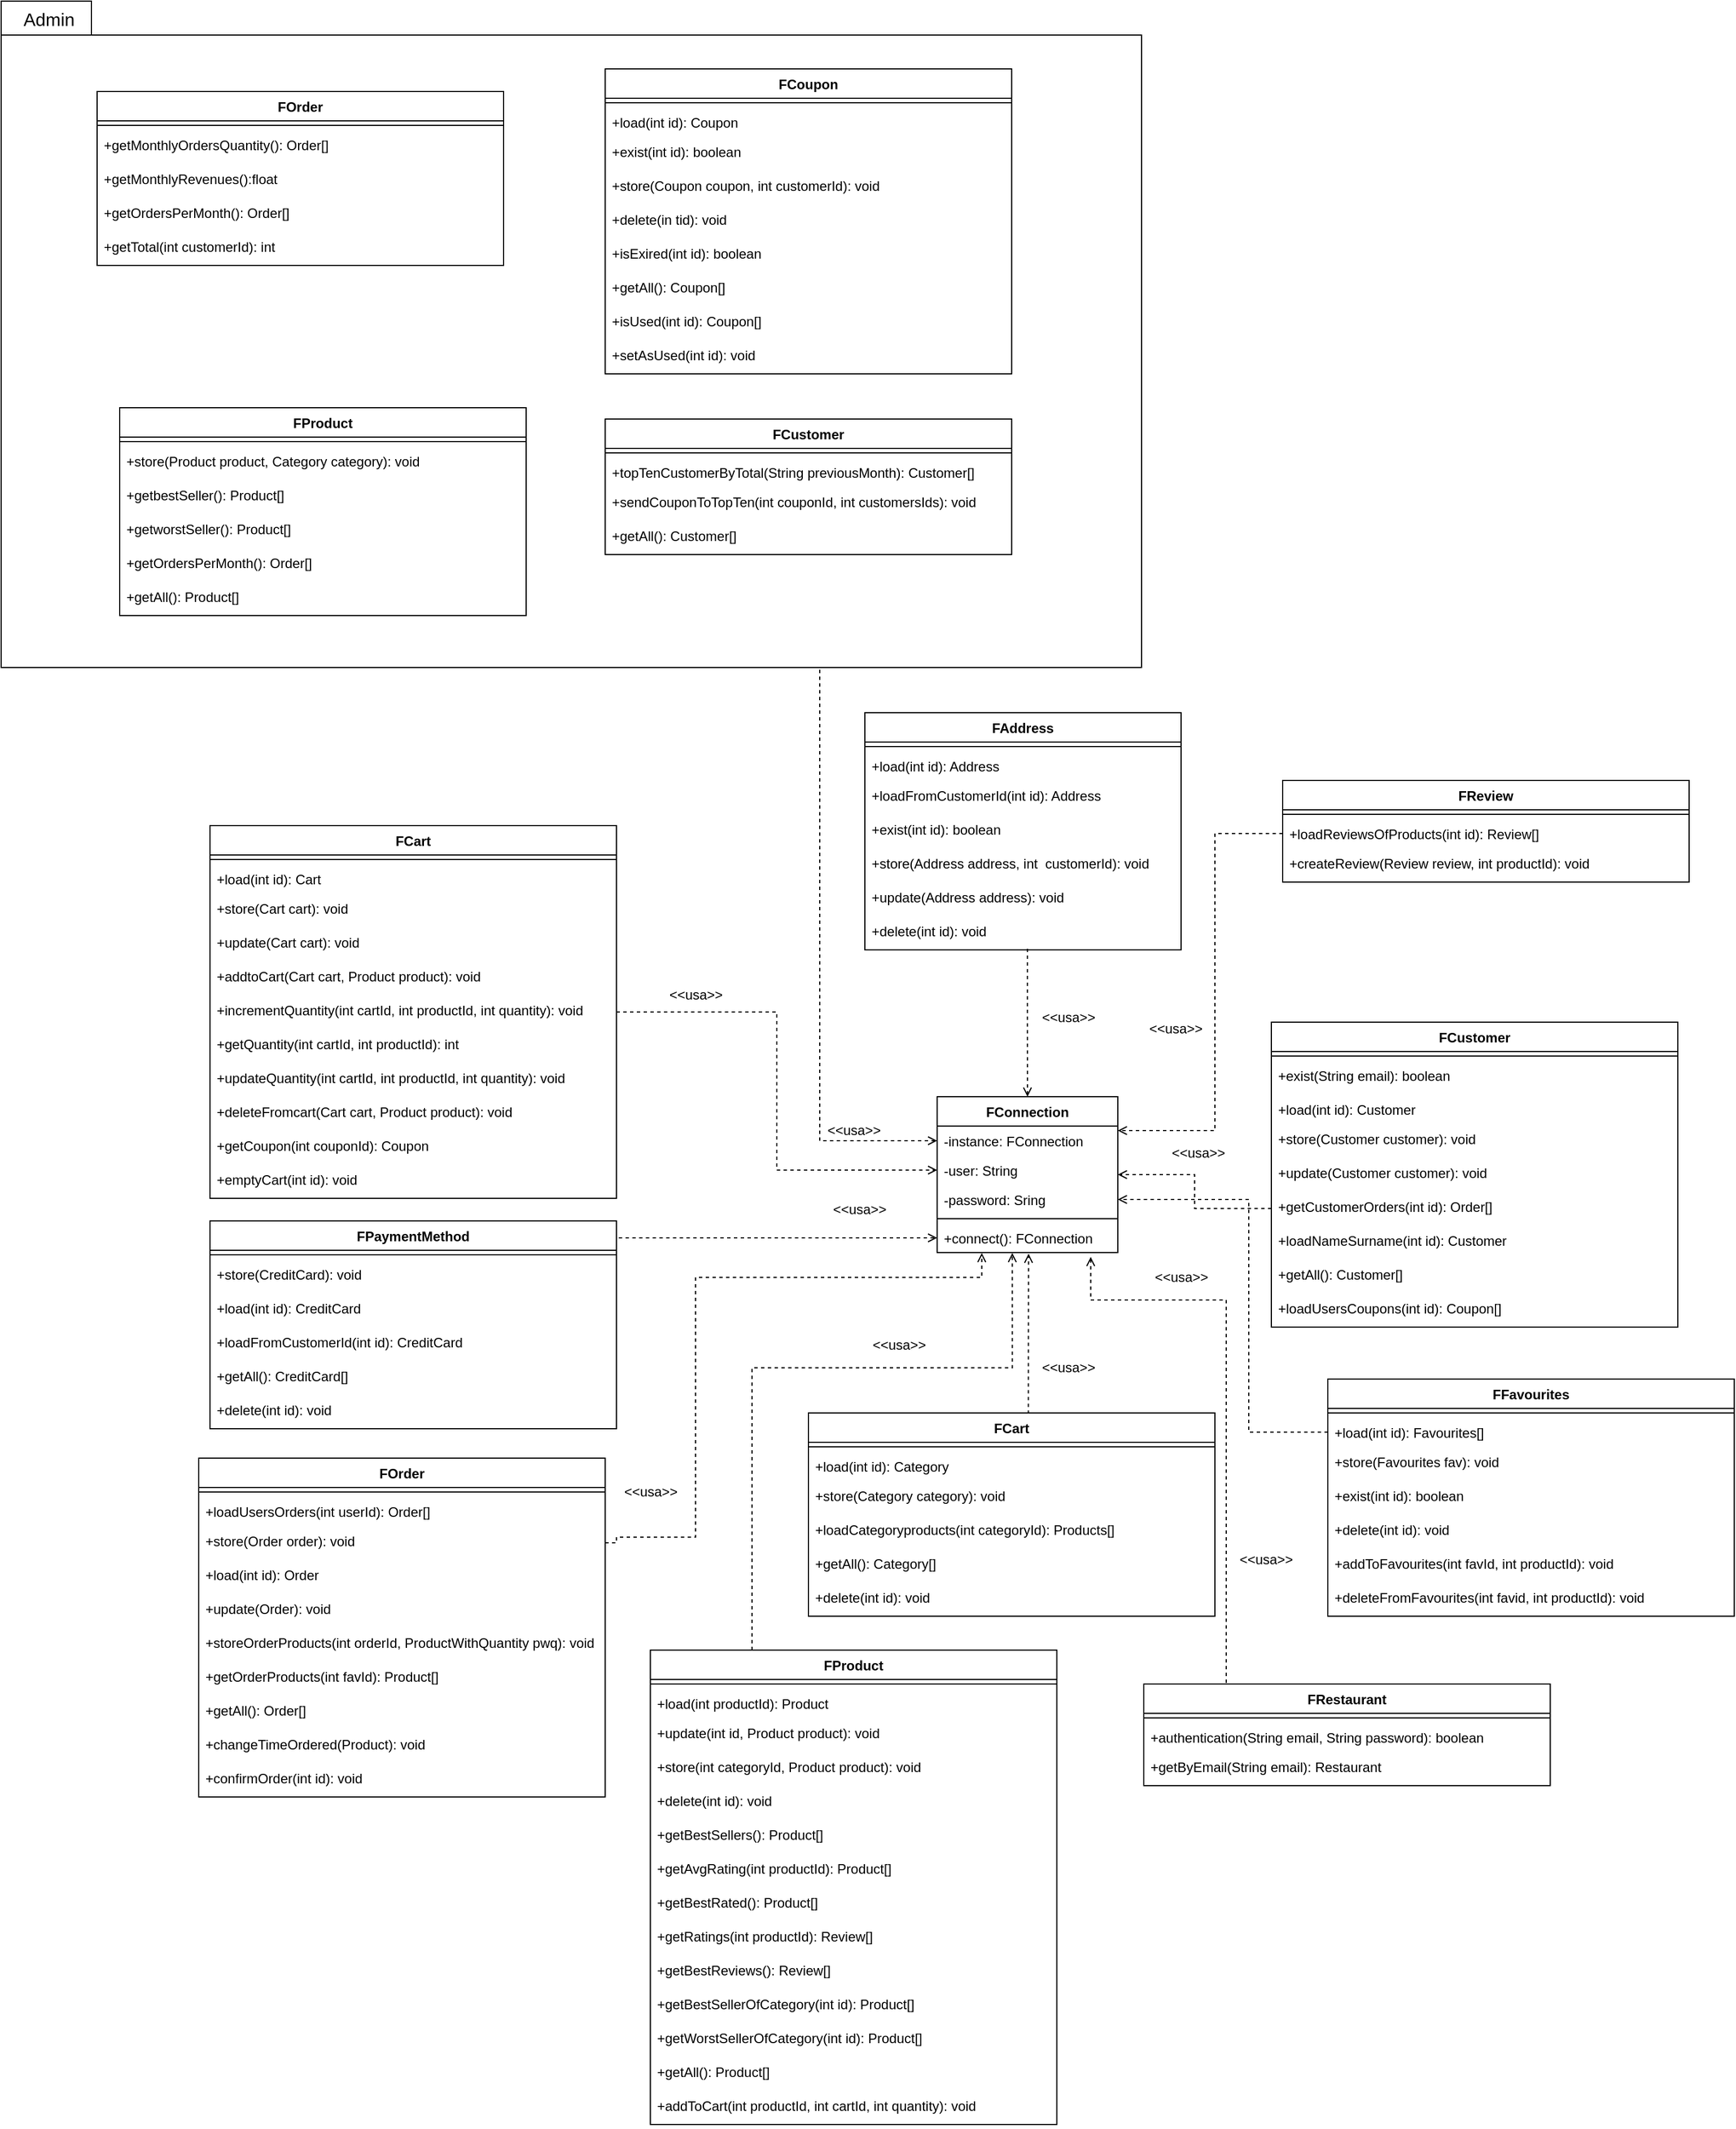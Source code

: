 <mxfile version="15.7.0" type="device"><diagram id="C5RBs43oDa-KdzZeNtuy" name="Page-1"><mxGraphModel dx="2610" dy="2062" grid="1" gridSize="10" guides="1" tooltips="1" connect="1" arrows="1" fold="1" page="1" pageScale="1" pageWidth="827" pageHeight="1169" math="0" shadow="0"><root><mxCell id="WIyWlLk6GJQsqaUBKTNV-0"/><mxCell id="WIyWlLk6GJQsqaUBKTNV-1" parent="WIyWlLk6GJQsqaUBKTNV-0"/><mxCell id="PyHxuWrx-65LWv0BP8cm-173" style="edgeStyle=orthogonalEdgeStyle;rounded=0;orthogonalLoop=1;jettySize=auto;html=1;exitX=0.5;exitY=1;exitDx=0;exitDy=0;exitPerimeter=0;entryX=0;entryY=0.5;entryDx=0;entryDy=0;dashed=1;fontSize=16;endArrow=open;endFill=0;" parent="WIyWlLk6GJQsqaUBKTNV-1" source="PyHxuWrx-65LWv0BP8cm-171" target="PyHxuWrx-65LWv0BP8cm-5" edge="1"><mxGeometry relative="1" as="geometry"><Array as="points"><mxPoint x="180" y="-50"/><mxPoint x="180" y="369"/></Array></mxGeometry></mxCell><mxCell id="PyHxuWrx-65LWv0BP8cm-171" value="" style="shape=folder;fontStyle=1;tabWidth=80;tabHeight=30;tabPosition=left;html=1;boundedLbl=1;" parent="WIyWlLk6GJQsqaUBKTNV-1" vertex="1"><mxGeometry x="-545" y="-640" width="1010" height="590" as="geometry"/></mxCell><mxCell id="PyHxuWrx-65LWv0BP8cm-4" value="FConnection" style="swimlane;fontStyle=1;align=center;verticalAlign=top;childLayout=stackLayout;horizontal=1;startSize=26;horizontalStack=0;resizeParent=1;resizeParentMax=0;resizeLast=0;collapsible=1;marginBottom=0;" parent="WIyWlLk6GJQsqaUBKTNV-1" vertex="1"><mxGeometry x="284" y="330" width="160" height="138" as="geometry"><mxRectangle x="334" y="300" width="100" height="26" as="alternateBounds"/></mxGeometry></mxCell><mxCell id="PyHxuWrx-65LWv0BP8cm-5" value="-instance: FConnection" style="text;strokeColor=none;fillColor=none;align=left;verticalAlign=top;spacingLeft=4;spacingRight=4;overflow=hidden;rotatable=0;points=[[0,0.5],[1,0.5]];portConstraint=eastwest;" parent="PyHxuWrx-65LWv0BP8cm-4" vertex="1"><mxGeometry y="26" width="160" height="26" as="geometry"/></mxCell><mxCell id="PyHxuWrx-65LWv0BP8cm-8" value="-user: String" style="text;strokeColor=none;fillColor=none;align=left;verticalAlign=top;spacingLeft=4;spacingRight=4;overflow=hidden;rotatable=0;points=[[0,0.5],[1,0.5]];portConstraint=eastwest;" parent="PyHxuWrx-65LWv0BP8cm-4" vertex="1"><mxGeometry y="52" width="160" height="26" as="geometry"/></mxCell><mxCell id="PyHxuWrx-65LWv0BP8cm-9" value="-password: Sring" style="text;strokeColor=none;fillColor=none;align=left;verticalAlign=top;spacingLeft=4;spacingRight=4;overflow=hidden;rotatable=0;points=[[0,0.5],[1,0.5]];portConstraint=eastwest;" parent="PyHxuWrx-65LWv0BP8cm-4" vertex="1"><mxGeometry y="78" width="160" height="26" as="geometry"/></mxCell><mxCell id="PyHxuWrx-65LWv0BP8cm-6" value="" style="line;strokeWidth=1;fillColor=none;align=left;verticalAlign=middle;spacingTop=-1;spacingLeft=3;spacingRight=3;rotatable=0;labelPosition=right;points=[];portConstraint=eastwest;" parent="PyHxuWrx-65LWv0BP8cm-4" vertex="1"><mxGeometry y="104" width="160" height="8" as="geometry"/></mxCell><mxCell id="PyHxuWrx-65LWv0BP8cm-7" value="+connect(): FConnection" style="text;strokeColor=none;fillColor=none;align=left;verticalAlign=top;spacingLeft=4;spacingRight=4;overflow=hidden;rotatable=0;points=[[0,0.5],[1,0.5]];portConstraint=eastwest;" parent="PyHxuWrx-65LWv0BP8cm-4" vertex="1"><mxGeometry y="112" width="160" height="26" as="geometry"/></mxCell><mxCell id="PyHxuWrx-65LWv0BP8cm-10" value="FAddress" style="swimlane;fontStyle=1;align=center;verticalAlign=top;childLayout=stackLayout;horizontal=1;startSize=26;horizontalStack=0;resizeParent=1;resizeParentMax=0;resizeLast=0;collapsible=1;marginBottom=0;" parent="WIyWlLk6GJQsqaUBKTNV-1" vertex="1"><mxGeometry x="220" y="-10" width="280" height="210" as="geometry"><mxRectangle x="334" y="300" width="100" height="26" as="alternateBounds"/></mxGeometry></mxCell><mxCell id="PyHxuWrx-65LWv0BP8cm-14" value="" style="line;strokeWidth=1;fillColor=none;align=left;verticalAlign=middle;spacingTop=-1;spacingLeft=3;spacingRight=3;rotatable=0;labelPosition=right;points=[];portConstraint=eastwest;" parent="PyHxuWrx-65LWv0BP8cm-10" vertex="1"><mxGeometry y="26" width="280" height="8" as="geometry"/></mxCell><mxCell id="PyHxuWrx-65LWv0BP8cm-15" value="+load(int id): Address " style="text;strokeColor=none;fillColor=none;align=left;verticalAlign=top;spacingLeft=4;spacingRight=4;overflow=hidden;rotatable=0;points=[[0,0.5],[1,0.5]];portConstraint=eastwest;" parent="PyHxuWrx-65LWv0BP8cm-10" vertex="1"><mxGeometry y="34" width="280" height="26" as="geometry"/></mxCell><mxCell id="PyHxuWrx-65LWv0BP8cm-16" value="+loadFromCustomerId(int id): Address" style="text;strokeColor=none;fillColor=none;align=left;verticalAlign=top;spacingLeft=4;spacingRight=4;overflow=hidden;rotatable=0;points=[[0,0.5],[1,0.5]];portConstraint=eastwest;" parent="PyHxuWrx-65LWv0BP8cm-10" vertex="1"><mxGeometry y="60" width="280" height="30" as="geometry"/></mxCell><mxCell id="PyHxuWrx-65LWv0BP8cm-17" value="+exist(int id): boolean" style="text;strokeColor=none;fillColor=none;align=left;verticalAlign=top;spacingLeft=4;spacingRight=4;overflow=hidden;rotatable=0;points=[[0,0.5],[1,0.5]];portConstraint=eastwest;" parent="PyHxuWrx-65LWv0BP8cm-10" vertex="1"><mxGeometry y="90" width="280" height="30" as="geometry"/></mxCell><mxCell id="PyHxuWrx-65LWv0BP8cm-18" value="+store(Address address, int  customerId): void" style="text;strokeColor=none;fillColor=none;align=left;verticalAlign=top;spacingLeft=4;spacingRight=4;overflow=hidden;rotatable=0;points=[[0,0.5],[1,0.5]];portConstraint=eastwest;" parent="PyHxuWrx-65LWv0BP8cm-10" vertex="1"><mxGeometry y="120" width="280" height="30" as="geometry"/></mxCell><mxCell id="PyHxuWrx-65LWv0BP8cm-19" value="+update(Address address): void" style="text;strokeColor=none;fillColor=none;align=left;verticalAlign=top;spacingLeft=4;spacingRight=4;overflow=hidden;rotatable=0;points=[[0,0.5],[1,0.5]];portConstraint=eastwest;" parent="PyHxuWrx-65LWv0BP8cm-10" vertex="1"><mxGeometry y="150" width="280" height="30" as="geometry"/></mxCell><mxCell id="PyHxuWrx-65LWv0BP8cm-20" value="+delete(int id): void" style="text;strokeColor=none;fillColor=none;align=left;verticalAlign=top;spacingLeft=4;spacingRight=4;overflow=hidden;rotatable=0;points=[[0,0.5],[1,0.5]];portConstraint=eastwest;" parent="PyHxuWrx-65LWv0BP8cm-10" vertex="1"><mxGeometry y="180" width="280" height="30" as="geometry"/></mxCell><mxCell id="PyHxuWrx-65LWv0BP8cm-21" style="edgeStyle=orthogonalEdgeStyle;rounded=0;orthogonalLoop=1;jettySize=auto;html=1;exitX=0.514;exitY=0.967;exitDx=0;exitDy=0;entryX=0.5;entryY=0;entryDx=0;entryDy=0;exitPerimeter=0;dashed=1;endArrow=open;endFill=0;" parent="WIyWlLk6GJQsqaUBKTNV-1" source="PyHxuWrx-65LWv0BP8cm-20" target="PyHxuWrx-65LWv0BP8cm-4" edge="1"><mxGeometry relative="1" as="geometry"/></mxCell><mxCell id="PyHxuWrx-65LWv0BP8cm-22" value="&amp;lt;&amp;lt;usa&amp;gt;&amp;gt;" style="text;html=1;align=center;verticalAlign=middle;resizable=0;points=[];autosize=1;strokeColor=none;fillColor=none;" parent="WIyWlLk6GJQsqaUBKTNV-1" vertex="1"><mxGeometry x="370" y="250" width="60" height="20" as="geometry"/></mxCell><mxCell id="PyHxuWrx-65LWv0BP8cm-37" style="edgeStyle=orthogonalEdgeStyle;rounded=0;orthogonalLoop=1;jettySize=auto;html=1;exitX=1;exitY=0.5;exitDx=0;exitDy=0;entryX=0;entryY=0.5;entryDx=0;entryDy=0;dashed=1;endArrow=open;endFill=0;" parent="WIyWlLk6GJQsqaUBKTNV-1" source="PyHxuWrx-65LWv0BP8cm-23" target="PyHxuWrx-65LWv0BP8cm-8" edge="1"><mxGeometry relative="1" as="geometry"/></mxCell><mxCell id="PyHxuWrx-65LWv0BP8cm-23" value="FCart" style="swimlane;fontStyle=1;align=center;verticalAlign=top;childLayout=stackLayout;horizontal=1;startSize=26;horizontalStack=0;resizeParent=1;resizeParentMax=0;resizeLast=0;collapsible=1;marginBottom=0;" parent="WIyWlLk6GJQsqaUBKTNV-1" vertex="1"><mxGeometry x="-360" y="90" width="360" height="330" as="geometry"><mxRectangle x="334" y="300" width="100" height="26" as="alternateBounds"/></mxGeometry></mxCell><mxCell id="PyHxuWrx-65LWv0BP8cm-24" value="" style="line;strokeWidth=1;fillColor=none;align=left;verticalAlign=middle;spacingTop=-1;spacingLeft=3;spacingRight=3;rotatable=0;labelPosition=right;points=[];portConstraint=eastwest;" parent="PyHxuWrx-65LWv0BP8cm-23" vertex="1"><mxGeometry y="26" width="360" height="8" as="geometry"/></mxCell><mxCell id="PyHxuWrx-65LWv0BP8cm-25" value="+load(int id): Cart " style="text;strokeColor=none;fillColor=none;align=left;verticalAlign=top;spacingLeft=4;spacingRight=4;overflow=hidden;rotatable=0;points=[[0,0.5],[1,0.5]];portConstraint=eastwest;" parent="PyHxuWrx-65LWv0BP8cm-23" vertex="1"><mxGeometry y="34" width="360" height="26" as="geometry"/></mxCell><mxCell id="PyHxuWrx-65LWv0BP8cm-28" value="+store(Cart cart): void" style="text;strokeColor=none;fillColor=none;align=left;verticalAlign=top;spacingLeft=4;spacingRight=4;overflow=hidden;rotatable=0;points=[[0,0.5],[1,0.5]];portConstraint=eastwest;" parent="PyHxuWrx-65LWv0BP8cm-23" vertex="1"><mxGeometry y="60" width="360" height="30" as="geometry"/></mxCell><mxCell id="PyHxuWrx-65LWv0BP8cm-29" value="+update(Cart cart): void" style="text;strokeColor=none;fillColor=none;align=left;verticalAlign=top;spacingLeft=4;spacingRight=4;overflow=hidden;rotatable=0;points=[[0,0.5],[1,0.5]];portConstraint=eastwest;" parent="PyHxuWrx-65LWv0BP8cm-23" vertex="1"><mxGeometry y="90" width="360" height="30" as="geometry"/></mxCell><mxCell id="PyHxuWrx-65LWv0BP8cm-30" value="+addtoCart(Cart cart, Product product): void" style="text;strokeColor=none;fillColor=none;align=left;verticalAlign=top;spacingLeft=4;spacingRight=4;overflow=hidden;rotatable=0;points=[[0,0.5],[1,0.5]];portConstraint=eastwest;" parent="PyHxuWrx-65LWv0BP8cm-23" vertex="1"><mxGeometry y="120" width="360" height="30" as="geometry"/></mxCell><mxCell id="PyHxuWrx-65LWv0BP8cm-32" value="+incrementQuantity(int cartId, int productId, int quantity): void " style="text;strokeColor=none;fillColor=none;align=left;verticalAlign=top;spacingLeft=4;spacingRight=4;overflow=hidden;rotatable=0;points=[[0,0.5],[1,0.5]];portConstraint=eastwest;" parent="PyHxuWrx-65LWv0BP8cm-23" vertex="1"><mxGeometry y="150" width="360" height="30" as="geometry"/></mxCell><mxCell id="PyHxuWrx-65LWv0BP8cm-33" value="+getQuantity(int cartId, int productId): int " style="text;strokeColor=none;fillColor=none;align=left;verticalAlign=top;spacingLeft=4;spacingRight=4;overflow=hidden;rotatable=0;points=[[0,0.5],[1,0.5]];portConstraint=eastwest;" parent="PyHxuWrx-65LWv0BP8cm-23" vertex="1"><mxGeometry y="180" width="360" height="30" as="geometry"/></mxCell><mxCell id="PyHxuWrx-65LWv0BP8cm-34" value="+updateQuantity(int cartId, int productId, int quantity): void" style="text;strokeColor=none;fillColor=none;align=left;verticalAlign=top;spacingLeft=4;spacingRight=4;overflow=hidden;rotatable=0;points=[[0,0.5],[1,0.5]];portConstraint=eastwest;" parent="PyHxuWrx-65LWv0BP8cm-23" vertex="1"><mxGeometry y="210" width="360" height="30" as="geometry"/></mxCell><mxCell id="PyHxuWrx-65LWv0BP8cm-35" value="+deleteFromcart(Cart cart, Product product): void" style="text;strokeColor=none;fillColor=none;align=left;verticalAlign=top;spacingLeft=4;spacingRight=4;overflow=hidden;rotatable=0;points=[[0,0.5],[1,0.5]];portConstraint=eastwest;" parent="PyHxuWrx-65LWv0BP8cm-23" vertex="1"><mxGeometry y="240" width="360" height="30" as="geometry"/></mxCell><mxCell id="PyHxuWrx-65LWv0BP8cm-36" value="+getCoupon(int couponId): Coupon" style="text;strokeColor=none;fillColor=none;align=left;verticalAlign=top;spacingLeft=4;spacingRight=4;overflow=hidden;rotatable=0;points=[[0,0.5],[1,0.5]];portConstraint=eastwest;" parent="PyHxuWrx-65LWv0BP8cm-23" vertex="1"><mxGeometry y="270" width="360" height="30" as="geometry"/></mxCell><mxCell id="PyHxuWrx-65LWv0BP8cm-31" value="+emptyCart(int id): void" style="text;strokeColor=none;fillColor=none;align=left;verticalAlign=top;spacingLeft=4;spacingRight=4;overflow=hidden;rotatable=0;points=[[0,0.5],[1,0.5]];portConstraint=eastwest;" parent="PyHxuWrx-65LWv0BP8cm-23" vertex="1"><mxGeometry y="300" width="360" height="30" as="geometry"/></mxCell><mxCell id="PyHxuWrx-65LWv0BP8cm-39" value="&amp;lt;&amp;lt;usa&amp;gt;&amp;gt;" style="text;html=1;align=center;verticalAlign=middle;resizable=0;points=[];autosize=1;strokeColor=none;fillColor=none;" parent="WIyWlLk6GJQsqaUBKTNV-1" vertex="1"><mxGeometry x="180" y="350" width="60" height="20" as="geometry"/></mxCell><mxCell id="PyHxuWrx-65LWv0BP8cm-52" style="edgeStyle=orthogonalEdgeStyle;rounded=0;orthogonalLoop=1;jettySize=auto;html=1;exitX=0.541;exitY=0.004;exitDx=0;exitDy=0;entryX=0.506;entryY=1.038;entryDx=0;entryDy=0;entryPerimeter=0;dashed=1;endArrow=open;endFill=0;exitPerimeter=0;" parent="WIyWlLk6GJQsqaUBKTNV-1" source="PyHxuWrx-65LWv0BP8cm-40" target="PyHxuWrx-65LWv0BP8cm-7" edge="1"><mxGeometry relative="1" as="geometry"/></mxCell><mxCell id="PyHxuWrx-65LWv0BP8cm-40" value="FCart" style="swimlane;fontStyle=1;align=center;verticalAlign=top;childLayout=stackLayout;horizontal=1;startSize=26;horizontalStack=0;resizeParent=1;resizeParentMax=0;resizeLast=0;collapsible=1;marginBottom=0;" parent="WIyWlLk6GJQsqaUBKTNV-1" vertex="1"><mxGeometry x="170" y="610" width="360" height="180" as="geometry"><mxRectangle x="334" y="300" width="100" height="26" as="alternateBounds"/></mxGeometry></mxCell><mxCell id="PyHxuWrx-65LWv0BP8cm-41" value="" style="line;strokeWidth=1;fillColor=none;align=left;verticalAlign=middle;spacingTop=-1;spacingLeft=3;spacingRight=3;rotatable=0;labelPosition=right;points=[];portConstraint=eastwest;" parent="PyHxuWrx-65LWv0BP8cm-40" vertex="1"><mxGeometry y="26" width="360" height="8" as="geometry"/></mxCell><mxCell id="PyHxuWrx-65LWv0BP8cm-42" value="+load(int id): Category " style="text;strokeColor=none;fillColor=none;align=left;verticalAlign=top;spacingLeft=4;spacingRight=4;overflow=hidden;rotatable=0;points=[[0,0.5],[1,0.5]];portConstraint=eastwest;" parent="PyHxuWrx-65LWv0BP8cm-40" vertex="1"><mxGeometry y="34" width="360" height="26" as="geometry"/></mxCell><mxCell id="PyHxuWrx-65LWv0BP8cm-43" value="+store(Category category): void" style="text;strokeColor=none;fillColor=none;align=left;verticalAlign=top;spacingLeft=4;spacingRight=4;overflow=hidden;rotatable=0;points=[[0,0.5],[1,0.5]];portConstraint=eastwest;" parent="PyHxuWrx-65LWv0BP8cm-40" vertex="1"><mxGeometry y="60" width="360" height="30" as="geometry"/></mxCell><mxCell id="PyHxuWrx-65LWv0BP8cm-44" value="+loadCategoryproducts(int categoryId): Products[]" style="text;strokeColor=none;fillColor=none;align=left;verticalAlign=top;spacingLeft=4;spacingRight=4;overflow=hidden;rotatable=0;points=[[0,0.5],[1,0.5]];portConstraint=eastwest;" parent="PyHxuWrx-65LWv0BP8cm-40" vertex="1"><mxGeometry y="90" width="360" height="30" as="geometry"/></mxCell><mxCell id="PyHxuWrx-65LWv0BP8cm-45" value="+getAll(): Category[]" style="text;strokeColor=none;fillColor=none;align=left;verticalAlign=top;spacingLeft=4;spacingRight=4;overflow=hidden;rotatable=0;points=[[0,0.5],[1,0.5]];portConstraint=eastwest;" parent="PyHxuWrx-65LWv0BP8cm-40" vertex="1"><mxGeometry y="120" width="360" height="30" as="geometry"/></mxCell><mxCell id="PyHxuWrx-65LWv0BP8cm-46" value="+delete(int id): void" style="text;strokeColor=none;fillColor=none;align=left;verticalAlign=top;spacingLeft=4;spacingRight=4;overflow=hidden;rotatable=0;points=[[0,0.5],[1,0.5]];portConstraint=eastwest;" parent="PyHxuWrx-65LWv0BP8cm-40" vertex="1"><mxGeometry y="150" width="360" height="30" as="geometry"/></mxCell><mxCell id="PyHxuWrx-65LWv0BP8cm-53" value="&amp;lt;&amp;lt;usa&amp;gt;&amp;gt;" style="text;html=1;align=center;verticalAlign=middle;resizable=0;points=[];autosize=1;strokeColor=none;fillColor=none;" parent="WIyWlLk6GJQsqaUBKTNV-1" vertex="1"><mxGeometry x="370" y="560" width="60" height="20" as="geometry"/></mxCell><mxCell id="PyHxuWrx-65LWv0BP8cm-54" value="FCustomer" style="swimlane;fontStyle=1;align=center;verticalAlign=top;childLayout=stackLayout;horizontal=1;startSize=26;horizontalStack=0;resizeParent=1;resizeParentMax=0;resizeLast=0;collapsible=1;marginBottom=0;" parent="WIyWlLk6GJQsqaUBKTNV-1" vertex="1"><mxGeometry x="580" y="264" width="360" height="270" as="geometry"><mxRectangle x="334" y="300" width="100" height="26" as="alternateBounds"/></mxGeometry></mxCell><mxCell id="PyHxuWrx-65LWv0BP8cm-55" value="" style="line;strokeWidth=1;fillColor=none;align=left;verticalAlign=middle;spacingTop=-1;spacingLeft=3;spacingRight=3;rotatable=0;labelPosition=right;points=[];portConstraint=eastwest;" parent="PyHxuWrx-65LWv0BP8cm-54" vertex="1"><mxGeometry y="26" width="360" height="8" as="geometry"/></mxCell><mxCell id="PyHxuWrx-65LWv0BP8cm-62" value="+exist(String email): boolean" style="text;strokeColor=none;fillColor=none;align=left;verticalAlign=top;spacingLeft=4;spacingRight=4;overflow=hidden;rotatable=0;points=[[0,0.5],[1,0.5]];portConstraint=eastwest;" parent="PyHxuWrx-65LWv0BP8cm-54" vertex="1"><mxGeometry y="34" width="360" height="30" as="geometry"/></mxCell><mxCell id="PyHxuWrx-65LWv0BP8cm-56" value="+load(int id): Customer " style="text;strokeColor=none;fillColor=none;align=left;verticalAlign=top;spacingLeft=4;spacingRight=4;overflow=hidden;rotatable=0;points=[[0,0.5],[1,0.5]];portConstraint=eastwest;" parent="PyHxuWrx-65LWv0BP8cm-54" vertex="1"><mxGeometry y="64" width="360" height="26" as="geometry"/></mxCell><mxCell id="PyHxuWrx-65LWv0BP8cm-57" value="+store(Customer customer): void" style="text;strokeColor=none;fillColor=none;align=left;verticalAlign=top;spacingLeft=4;spacingRight=4;overflow=hidden;rotatable=0;points=[[0,0.5],[1,0.5]];portConstraint=eastwest;" parent="PyHxuWrx-65LWv0BP8cm-54" vertex="1"><mxGeometry y="90" width="360" height="30" as="geometry"/></mxCell><mxCell id="PyHxuWrx-65LWv0BP8cm-58" value="+update(Customer customer): void" style="text;strokeColor=none;fillColor=none;align=left;verticalAlign=top;spacingLeft=4;spacingRight=4;overflow=hidden;rotatable=0;points=[[0,0.5],[1,0.5]];portConstraint=eastwest;" parent="PyHxuWrx-65LWv0BP8cm-54" vertex="1"><mxGeometry y="120" width="360" height="30" as="geometry"/></mxCell><mxCell id="PyHxuWrx-65LWv0BP8cm-59" value="+getCustomerOrders(int id): Order[]" style="text;strokeColor=none;fillColor=none;align=left;verticalAlign=top;spacingLeft=4;spacingRight=4;overflow=hidden;rotatable=0;points=[[0,0.5],[1,0.5]];portConstraint=eastwest;" parent="PyHxuWrx-65LWv0BP8cm-54" vertex="1"><mxGeometry y="150" width="360" height="30" as="geometry"/></mxCell><mxCell id="PyHxuWrx-65LWv0BP8cm-60" value="+loadNameSurname(int id): Customer" style="text;strokeColor=none;fillColor=none;align=left;verticalAlign=top;spacingLeft=4;spacingRight=4;overflow=hidden;rotatable=0;points=[[0,0.5],[1,0.5]];portConstraint=eastwest;" parent="PyHxuWrx-65LWv0BP8cm-54" vertex="1"><mxGeometry y="180" width="360" height="30" as="geometry"/></mxCell><mxCell id="PyHxuWrx-65LWv0BP8cm-63" value="+getAll(): Customer[]" style="text;strokeColor=none;fillColor=none;align=left;verticalAlign=top;spacingLeft=4;spacingRight=4;overflow=hidden;rotatable=0;points=[[0,0.5],[1,0.5]];portConstraint=eastwest;" parent="PyHxuWrx-65LWv0BP8cm-54" vertex="1"><mxGeometry y="210" width="360" height="30" as="geometry"/></mxCell><mxCell id="PyHxuWrx-65LWv0BP8cm-61" value="+loadUsersCoupons(int id): Coupon[]" style="text;strokeColor=none;fillColor=none;align=left;verticalAlign=top;spacingLeft=4;spacingRight=4;overflow=hidden;rotatable=0;points=[[0,0.5],[1,0.5]];portConstraint=eastwest;" parent="PyHxuWrx-65LWv0BP8cm-54" vertex="1"><mxGeometry y="240" width="360" height="30" as="geometry"/></mxCell><mxCell id="PyHxuWrx-65LWv0BP8cm-66" style="edgeStyle=orthogonalEdgeStyle;rounded=0;orthogonalLoop=1;jettySize=auto;html=1;exitX=0;exitY=0.5;exitDx=0;exitDy=0;entryX=1;entryY=0.5;entryDx=0;entryDy=0;dashed=1;endArrow=open;endFill=0;" parent="WIyWlLk6GJQsqaUBKTNV-1" source="PyHxuWrx-65LWv0BP8cm-59" target="PyHxuWrx-65LWv0BP8cm-4" edge="1"><mxGeometry relative="1" as="geometry"/></mxCell><mxCell id="PyHxuWrx-65LWv0BP8cm-67" value="&amp;lt;&amp;lt;usa&amp;gt;&amp;gt;" style="text;html=1;align=center;verticalAlign=middle;resizable=0;points=[];autosize=1;strokeColor=none;fillColor=none;" parent="WIyWlLk6GJQsqaUBKTNV-1" vertex="1"><mxGeometry x="485" y="370" width="60" height="20" as="geometry"/></mxCell><mxCell id="PyHxuWrx-65LWv0BP8cm-68" value="FFavourites" style="swimlane;fontStyle=1;align=center;verticalAlign=top;childLayout=stackLayout;horizontal=1;startSize=26;horizontalStack=0;resizeParent=1;resizeParentMax=0;resizeLast=0;collapsible=1;marginBottom=0;" parent="WIyWlLk6GJQsqaUBKTNV-1" vertex="1"><mxGeometry x="630" y="580" width="360" height="210" as="geometry"><mxRectangle x="334" y="300" width="100" height="26" as="alternateBounds"/></mxGeometry></mxCell><mxCell id="PyHxuWrx-65LWv0BP8cm-69" value="" style="line;strokeWidth=1;fillColor=none;align=left;verticalAlign=middle;spacingTop=-1;spacingLeft=3;spacingRight=3;rotatable=0;labelPosition=right;points=[];portConstraint=eastwest;" parent="PyHxuWrx-65LWv0BP8cm-68" vertex="1"><mxGeometry y="26" width="360" height="8" as="geometry"/></mxCell><mxCell id="PyHxuWrx-65LWv0BP8cm-70" value="+load(int id): Favourites[] " style="text;strokeColor=none;fillColor=none;align=left;verticalAlign=top;spacingLeft=4;spacingRight=4;overflow=hidden;rotatable=0;points=[[0,0.5],[1,0.5]];portConstraint=eastwest;" parent="PyHxuWrx-65LWv0BP8cm-68" vertex="1"><mxGeometry y="34" width="360" height="26" as="geometry"/></mxCell><mxCell id="PyHxuWrx-65LWv0BP8cm-71" value="+store(Favourites fav): void" style="text;strokeColor=none;fillColor=none;align=left;verticalAlign=top;spacingLeft=4;spacingRight=4;overflow=hidden;rotatable=0;points=[[0,0.5],[1,0.5]];portConstraint=eastwest;" parent="PyHxuWrx-65LWv0BP8cm-68" vertex="1"><mxGeometry y="60" width="360" height="30" as="geometry"/></mxCell><mxCell id="PyHxuWrx-65LWv0BP8cm-76" value="+exist(int id): boolean" style="text;strokeColor=none;fillColor=none;align=left;verticalAlign=top;spacingLeft=4;spacingRight=4;overflow=hidden;rotatable=0;points=[[0,0.5],[1,0.5]];portConstraint=eastwest;" parent="PyHxuWrx-65LWv0BP8cm-68" vertex="1"><mxGeometry y="90" width="360" height="30" as="geometry"/></mxCell><mxCell id="PyHxuWrx-65LWv0BP8cm-72" value="+delete(int id): void" style="text;strokeColor=none;fillColor=none;align=left;verticalAlign=top;spacingLeft=4;spacingRight=4;overflow=hidden;rotatable=0;points=[[0,0.5],[1,0.5]];portConstraint=eastwest;" parent="PyHxuWrx-65LWv0BP8cm-68" vertex="1"><mxGeometry y="120" width="360" height="30" as="geometry"/></mxCell><mxCell id="PyHxuWrx-65LWv0BP8cm-73" value="+addToFavourites(int favId, int productId): void" style="text;strokeColor=none;fillColor=none;align=left;verticalAlign=top;spacingLeft=4;spacingRight=4;overflow=hidden;rotatable=0;points=[[0,0.5],[1,0.5]];portConstraint=eastwest;" parent="PyHxuWrx-65LWv0BP8cm-68" vertex="1"><mxGeometry y="150" width="360" height="30" as="geometry"/></mxCell><mxCell id="PyHxuWrx-65LWv0BP8cm-75" value="+deleteFromFavourites(int favid, int productId): void" style="text;strokeColor=none;fillColor=none;align=left;verticalAlign=top;spacingLeft=4;spacingRight=4;overflow=hidden;rotatable=0;points=[[0,0.5],[1,0.5]];portConstraint=eastwest;" parent="PyHxuWrx-65LWv0BP8cm-68" vertex="1"><mxGeometry y="180" width="360" height="30" as="geometry"/></mxCell><mxCell id="PyHxuWrx-65LWv0BP8cm-181" style="edgeStyle=orthogonalEdgeStyle;rounded=0;orthogonalLoop=1;jettySize=auto;html=1;exitX=1;exitY=0.5;exitDx=0;exitDy=0;entryX=0.247;entryY=1.014;entryDx=0;entryDy=0;entryPerimeter=0;dashed=1;fontSize=16;endArrow=open;endFill=0;" parent="WIyWlLk6GJQsqaUBKTNV-1" source="PyHxuWrx-65LWv0BP8cm-80" target="PyHxuWrx-65LWv0BP8cm-7" edge="1"><mxGeometry relative="1" as="geometry"><Array as="points"><mxPoint y="725"/><mxPoint y="720"/><mxPoint x="70" y="720"/><mxPoint x="70" y="490"/><mxPoint x="324" y="490"/></Array></mxGeometry></mxCell><mxCell id="PyHxuWrx-65LWv0BP8cm-77" value="FOrder" style="swimlane;fontStyle=1;align=center;verticalAlign=top;childLayout=stackLayout;horizontal=1;startSize=26;horizontalStack=0;resizeParent=1;resizeParentMax=0;resizeLast=0;collapsible=1;marginBottom=0;" parent="WIyWlLk6GJQsqaUBKTNV-1" vertex="1"><mxGeometry x="-370" y="650" width="360" height="300" as="geometry"><mxRectangle x="334" y="300" width="100" height="26" as="alternateBounds"/></mxGeometry></mxCell><mxCell id="PyHxuWrx-65LWv0BP8cm-78" value="" style="line;strokeWidth=1;fillColor=none;align=left;verticalAlign=middle;spacingTop=-1;spacingLeft=3;spacingRight=3;rotatable=0;labelPosition=right;points=[];portConstraint=eastwest;" parent="PyHxuWrx-65LWv0BP8cm-77" vertex="1"><mxGeometry y="26" width="360" height="8" as="geometry"/></mxCell><mxCell id="PyHxuWrx-65LWv0BP8cm-79" value="+loadUsersOrders(int userId): Order[] " style="text;strokeColor=none;fillColor=none;align=left;verticalAlign=top;spacingLeft=4;spacingRight=4;overflow=hidden;rotatable=0;points=[[0,0.5],[1,0.5]];portConstraint=eastwest;" parent="PyHxuWrx-65LWv0BP8cm-77" vertex="1"><mxGeometry y="34" width="360" height="26" as="geometry"/></mxCell><mxCell id="PyHxuWrx-65LWv0BP8cm-80" value="+store(Order order): void" style="text;strokeColor=none;fillColor=none;align=left;verticalAlign=top;spacingLeft=4;spacingRight=4;overflow=hidden;rotatable=0;points=[[0,0.5],[1,0.5]];portConstraint=eastwest;" parent="PyHxuWrx-65LWv0BP8cm-77" vertex="1"><mxGeometry y="60" width="360" height="30" as="geometry"/></mxCell><mxCell id="PyHxuWrx-65LWv0BP8cm-81" value="+load(int id): Order" style="text;strokeColor=none;fillColor=none;align=left;verticalAlign=top;spacingLeft=4;spacingRight=4;overflow=hidden;rotatable=0;points=[[0,0.5],[1,0.5]];portConstraint=eastwest;" parent="PyHxuWrx-65LWv0BP8cm-77" vertex="1"><mxGeometry y="90" width="360" height="30" as="geometry"/></mxCell><mxCell id="PyHxuWrx-65LWv0BP8cm-83" value="+update(Order): void" style="text;strokeColor=none;fillColor=none;align=left;verticalAlign=top;spacingLeft=4;spacingRight=4;overflow=hidden;rotatable=0;points=[[0,0.5],[1,0.5]];portConstraint=eastwest;" parent="PyHxuWrx-65LWv0BP8cm-77" vertex="1"><mxGeometry y="120" width="360" height="30" as="geometry"/></mxCell><mxCell id="PyHxuWrx-65LWv0BP8cm-84" value="+storeOrderProducts(int orderId, ProductWithQuantity pwq): void" style="text;strokeColor=none;fillColor=none;align=left;verticalAlign=top;spacingLeft=4;spacingRight=4;overflow=hidden;rotatable=0;points=[[0,0.5],[1,0.5]];portConstraint=eastwest;" parent="PyHxuWrx-65LWv0BP8cm-77" vertex="1"><mxGeometry y="150" width="360" height="30" as="geometry"/></mxCell><mxCell id="PyHxuWrx-65LWv0BP8cm-86" value="+getOrderProducts(int favId): Product[]" style="text;strokeColor=none;fillColor=none;align=left;verticalAlign=top;spacingLeft=4;spacingRight=4;overflow=hidden;rotatable=0;points=[[0,0.5],[1,0.5]];portConstraint=eastwest;" parent="PyHxuWrx-65LWv0BP8cm-77" vertex="1"><mxGeometry y="180" width="360" height="30" as="geometry"/></mxCell><mxCell id="PyHxuWrx-65LWv0BP8cm-87" value="+getAll(): Order[]" style="text;strokeColor=none;fillColor=none;align=left;verticalAlign=top;spacingLeft=4;spacingRight=4;overflow=hidden;rotatable=0;points=[[0,0.5],[1,0.5]];portConstraint=eastwest;" parent="PyHxuWrx-65LWv0BP8cm-77" vertex="1"><mxGeometry y="210" width="360" height="30" as="geometry"/></mxCell><mxCell id="PyHxuWrx-65LWv0BP8cm-88" value="+changeTimeOrdered(Product): void" style="text;strokeColor=none;fillColor=none;align=left;verticalAlign=top;spacingLeft=4;spacingRight=4;overflow=hidden;rotatable=0;points=[[0,0.5],[1,0.5]];portConstraint=eastwest;" parent="PyHxuWrx-65LWv0BP8cm-77" vertex="1"><mxGeometry y="240" width="360" height="30" as="geometry"/></mxCell><mxCell id="PyHxuWrx-65LWv0BP8cm-85" value="+confirmOrder(int id): void" style="text;strokeColor=none;fillColor=none;align=left;verticalAlign=top;spacingLeft=4;spacingRight=4;overflow=hidden;rotatable=0;points=[[0,0.5],[1,0.5]];portConstraint=eastwest;" parent="PyHxuWrx-65LWv0BP8cm-77" vertex="1"><mxGeometry y="270" width="360" height="30" as="geometry"/></mxCell><mxCell id="PyHxuWrx-65LWv0BP8cm-89" value="FPaymentMethod" style="swimlane;fontStyle=1;align=center;verticalAlign=top;childLayout=stackLayout;horizontal=1;startSize=26;horizontalStack=0;resizeParent=1;resizeParentMax=0;resizeLast=0;collapsible=1;marginBottom=0;" parent="WIyWlLk6GJQsqaUBKTNV-1" vertex="1"><mxGeometry x="-360" y="440" width="360" height="184" as="geometry"><mxRectangle x="334" y="300" width="100" height="26" as="alternateBounds"/></mxGeometry></mxCell><mxCell id="PyHxuWrx-65LWv0BP8cm-90" value="" style="line;strokeWidth=1;fillColor=none;align=left;verticalAlign=middle;spacingTop=-1;spacingLeft=3;spacingRight=3;rotatable=0;labelPosition=right;points=[];portConstraint=eastwest;" parent="PyHxuWrx-65LWv0BP8cm-89" vertex="1"><mxGeometry y="26" width="360" height="8" as="geometry"/></mxCell><mxCell id="PyHxuWrx-65LWv0BP8cm-92" value="+store(CreditCard): void" style="text;strokeColor=none;fillColor=none;align=left;verticalAlign=top;spacingLeft=4;spacingRight=4;overflow=hidden;rotatable=0;points=[[0,0.5],[1,0.5]];portConstraint=eastwest;" parent="PyHxuWrx-65LWv0BP8cm-89" vertex="1"><mxGeometry y="34" width="360" height="30" as="geometry"/></mxCell><mxCell id="PyHxuWrx-65LWv0BP8cm-93" value="+load(int id): CreditCard" style="text;strokeColor=none;fillColor=none;align=left;verticalAlign=top;spacingLeft=4;spacingRight=4;overflow=hidden;rotatable=0;points=[[0,0.5],[1,0.5]];portConstraint=eastwest;" parent="PyHxuWrx-65LWv0BP8cm-89" vertex="1"><mxGeometry y="64" width="360" height="30" as="geometry"/></mxCell><mxCell id="PyHxuWrx-65LWv0BP8cm-95" value="+loadFromCustomerId(int id): CreditCard" style="text;strokeColor=none;fillColor=none;align=left;verticalAlign=top;spacingLeft=4;spacingRight=4;overflow=hidden;rotatable=0;points=[[0,0.5],[1,0.5]];portConstraint=eastwest;" parent="PyHxuWrx-65LWv0BP8cm-89" vertex="1"><mxGeometry y="94" width="360" height="30" as="geometry"/></mxCell><mxCell id="PyHxuWrx-65LWv0BP8cm-97" value="+getAll(): CreditCard[]" style="text;strokeColor=none;fillColor=none;align=left;verticalAlign=top;spacingLeft=4;spacingRight=4;overflow=hidden;rotatable=0;points=[[0,0.5],[1,0.5]];portConstraint=eastwest;" parent="PyHxuWrx-65LWv0BP8cm-89" vertex="1"><mxGeometry y="124" width="360" height="30" as="geometry"/></mxCell><mxCell id="PyHxuWrx-65LWv0BP8cm-100" value="+delete(int id): void" style="text;strokeColor=none;fillColor=none;align=left;verticalAlign=top;spacingLeft=4;spacingRight=4;overflow=hidden;rotatable=0;points=[[0,0.5],[1,0.5]];portConstraint=eastwest;" parent="PyHxuWrx-65LWv0BP8cm-89" vertex="1"><mxGeometry y="154" width="360" height="30" as="geometry"/></mxCell><mxCell id="PyHxuWrx-65LWv0BP8cm-185" style="edgeStyle=orthogonalEdgeStyle;rounded=0;orthogonalLoop=1;jettySize=auto;html=1;exitX=0.25;exitY=0;exitDx=0;exitDy=0;entryX=0.416;entryY=1.014;entryDx=0;entryDy=0;entryPerimeter=0;dashed=1;fontSize=16;endArrow=open;endFill=0;" parent="WIyWlLk6GJQsqaUBKTNV-1" source="PyHxuWrx-65LWv0BP8cm-101" target="PyHxuWrx-65LWv0BP8cm-7" edge="1"><mxGeometry relative="1" as="geometry"><Array as="points"><mxPoint x="120" y="570"/><mxPoint x="351" y="570"/></Array></mxGeometry></mxCell><mxCell id="PyHxuWrx-65LWv0BP8cm-101" value="FProduct" style="swimlane;fontStyle=1;align=center;verticalAlign=top;childLayout=stackLayout;horizontal=1;startSize=26;horizontalStack=0;resizeParent=1;resizeParentMax=0;resizeLast=0;collapsible=1;marginBottom=0;" parent="WIyWlLk6GJQsqaUBKTNV-1" vertex="1"><mxGeometry x="30" y="820" width="360" height="420" as="geometry"><mxRectangle x="334" y="300" width="100" height="26" as="alternateBounds"/></mxGeometry></mxCell><mxCell id="PyHxuWrx-65LWv0BP8cm-102" value="" style="line;strokeWidth=1;fillColor=none;align=left;verticalAlign=middle;spacingTop=-1;spacingLeft=3;spacingRight=3;rotatable=0;labelPosition=right;points=[];portConstraint=eastwest;" parent="PyHxuWrx-65LWv0BP8cm-101" vertex="1"><mxGeometry y="26" width="360" height="8" as="geometry"/></mxCell><mxCell id="PyHxuWrx-65LWv0BP8cm-103" value="+load(int productId): Product " style="text;strokeColor=none;fillColor=none;align=left;verticalAlign=top;spacingLeft=4;spacingRight=4;overflow=hidden;rotatable=0;points=[[0,0.5],[1,0.5]];portConstraint=eastwest;" parent="PyHxuWrx-65LWv0BP8cm-101" vertex="1"><mxGeometry y="34" width="360" height="26" as="geometry"/></mxCell><mxCell id="PyHxuWrx-65LWv0BP8cm-115" value="+update(int id, Product product): void" style="text;strokeColor=none;fillColor=none;align=left;verticalAlign=top;spacingLeft=4;spacingRight=4;overflow=hidden;rotatable=0;points=[[0,0.5],[1,0.5]];portConstraint=eastwest;" parent="PyHxuWrx-65LWv0BP8cm-101" vertex="1"><mxGeometry y="60" width="360" height="30" as="geometry"/></mxCell><mxCell id="PyHxuWrx-65LWv0BP8cm-104" value="+store(int categoryId, Product product): void" style="text;strokeColor=none;fillColor=none;align=left;verticalAlign=top;spacingLeft=4;spacingRight=4;overflow=hidden;rotatable=0;points=[[0,0.5],[1,0.5]];portConstraint=eastwest;" parent="PyHxuWrx-65LWv0BP8cm-101" vertex="1"><mxGeometry y="90" width="360" height="30" as="geometry"/></mxCell><mxCell id="PyHxuWrx-65LWv0BP8cm-107" value="+delete(int id): void" style="text;strokeColor=none;fillColor=none;align=left;verticalAlign=top;spacingLeft=4;spacingRight=4;overflow=hidden;rotatable=0;points=[[0,0.5],[1,0.5]];portConstraint=eastwest;" parent="PyHxuWrx-65LWv0BP8cm-101" vertex="1"><mxGeometry y="120" width="360" height="30" as="geometry"/></mxCell><mxCell id="PyHxuWrx-65LWv0BP8cm-105" value="+getBestSellers(): Product[]" style="text;strokeColor=none;fillColor=none;align=left;verticalAlign=top;spacingLeft=4;spacingRight=4;overflow=hidden;rotatable=0;points=[[0,0.5],[1,0.5]];portConstraint=eastwest;" parent="PyHxuWrx-65LWv0BP8cm-101" vertex="1"><mxGeometry y="150" width="360" height="30" as="geometry"/></mxCell><mxCell id="PyHxuWrx-65LWv0BP8cm-106" value="+getAvgRating(int productId): Product[]" style="text;strokeColor=none;fillColor=none;align=left;verticalAlign=top;spacingLeft=4;spacingRight=4;overflow=hidden;rotatable=0;points=[[0,0.5],[1,0.5]];portConstraint=eastwest;" parent="PyHxuWrx-65LWv0BP8cm-101" vertex="1"><mxGeometry y="180" width="360" height="30" as="geometry"/></mxCell><mxCell id="PyHxuWrx-65LWv0BP8cm-108" value="+getBestRated(): Product[]" style="text;strokeColor=none;fillColor=none;align=left;verticalAlign=top;spacingLeft=4;spacingRight=4;overflow=hidden;rotatable=0;points=[[0,0.5],[1,0.5]];portConstraint=eastwest;" parent="PyHxuWrx-65LWv0BP8cm-101" vertex="1"><mxGeometry y="210" width="360" height="30" as="geometry"/></mxCell><mxCell id="PyHxuWrx-65LWv0BP8cm-109" value="+getRatings(int productId): Review[]" style="text;strokeColor=none;fillColor=none;align=left;verticalAlign=top;spacingLeft=4;spacingRight=4;overflow=hidden;rotatable=0;points=[[0,0.5],[1,0.5]];portConstraint=eastwest;" parent="PyHxuWrx-65LWv0BP8cm-101" vertex="1"><mxGeometry y="240" width="360" height="30" as="geometry"/></mxCell><mxCell id="PyHxuWrx-65LWv0BP8cm-110" value="+getBestReviews(): Review[]" style="text;strokeColor=none;fillColor=none;align=left;verticalAlign=top;spacingLeft=4;spacingRight=4;overflow=hidden;rotatable=0;points=[[0,0.5],[1,0.5]];portConstraint=eastwest;" parent="PyHxuWrx-65LWv0BP8cm-101" vertex="1"><mxGeometry y="270" width="360" height="30" as="geometry"/></mxCell><mxCell id="PyHxuWrx-65LWv0BP8cm-111" value="+getBestSellerOfCategory(int id): Product[]" style="text;strokeColor=none;fillColor=none;align=left;verticalAlign=top;spacingLeft=4;spacingRight=4;overflow=hidden;rotatable=0;points=[[0,0.5],[1,0.5]];portConstraint=eastwest;" parent="PyHxuWrx-65LWv0BP8cm-101" vertex="1"><mxGeometry y="300" width="360" height="30" as="geometry"/></mxCell><mxCell id="PyHxuWrx-65LWv0BP8cm-112" value="+getWorstSellerOfCategory(int id): Product[]" style="text;strokeColor=none;fillColor=none;align=left;verticalAlign=top;spacingLeft=4;spacingRight=4;overflow=hidden;rotatable=0;points=[[0,0.5],[1,0.5]];portConstraint=eastwest;" parent="PyHxuWrx-65LWv0BP8cm-101" vertex="1"><mxGeometry y="330" width="360" height="30" as="geometry"/></mxCell><mxCell id="PyHxuWrx-65LWv0BP8cm-113" value="+getAll(): Product[]" style="text;strokeColor=none;fillColor=none;align=left;verticalAlign=top;spacingLeft=4;spacingRight=4;overflow=hidden;rotatable=0;points=[[0,0.5],[1,0.5]];portConstraint=eastwest;" parent="PyHxuWrx-65LWv0BP8cm-101" vertex="1"><mxGeometry y="360" width="360" height="30" as="geometry"/></mxCell><mxCell id="PyHxuWrx-65LWv0BP8cm-114" value="+addToCart(int productId, int cartId, int quantity): void" style="text;strokeColor=none;fillColor=none;align=left;verticalAlign=top;spacingLeft=4;spacingRight=4;overflow=hidden;rotatable=0;points=[[0,0.5],[1,0.5]];portConstraint=eastwest;" parent="PyHxuWrx-65LWv0BP8cm-101" vertex="1"><mxGeometry y="390" width="360" height="30" as="geometry"/></mxCell><mxCell id="PyHxuWrx-65LWv0BP8cm-188" style="edgeStyle=orthogonalEdgeStyle;rounded=0;orthogonalLoop=1;jettySize=auto;html=1;exitX=0.25;exitY=0;exitDx=0;exitDy=0;entryX=0.85;entryY=1.149;entryDx=0;entryDy=0;entryPerimeter=0;dashed=1;fontSize=16;endArrow=open;endFill=0;" parent="WIyWlLk6GJQsqaUBKTNV-1" source="PyHxuWrx-65LWv0BP8cm-116" target="PyHxuWrx-65LWv0BP8cm-7" edge="1"><mxGeometry relative="1" as="geometry"><Array as="points"><mxPoint x="540" y="850"/><mxPoint x="540" y="510"/><mxPoint x="420" y="510"/></Array></mxGeometry></mxCell><mxCell id="PyHxuWrx-65LWv0BP8cm-116" value="FRestaurant" style="swimlane;fontStyle=1;align=center;verticalAlign=top;childLayout=stackLayout;horizontal=1;startSize=26;horizontalStack=0;resizeParent=1;resizeParentMax=0;resizeLast=0;collapsible=1;marginBottom=0;" parent="WIyWlLk6GJQsqaUBKTNV-1" vertex="1"><mxGeometry x="467" y="850" width="360" height="90" as="geometry"><mxRectangle x="334" y="300" width="100" height="26" as="alternateBounds"/></mxGeometry></mxCell><mxCell id="PyHxuWrx-65LWv0BP8cm-117" value="" style="line;strokeWidth=1;fillColor=none;align=left;verticalAlign=middle;spacingTop=-1;spacingLeft=3;spacingRight=3;rotatable=0;labelPosition=right;points=[];portConstraint=eastwest;" parent="PyHxuWrx-65LWv0BP8cm-116" vertex="1"><mxGeometry y="26" width="360" height="8" as="geometry"/></mxCell><mxCell id="PyHxuWrx-65LWv0BP8cm-118" value="+authentication(String email, String password): boolean" style="text;strokeColor=none;fillColor=none;align=left;verticalAlign=top;spacingLeft=4;spacingRight=4;overflow=hidden;rotatable=0;points=[[0,0.5],[1,0.5]];portConstraint=eastwest;" parent="PyHxuWrx-65LWv0BP8cm-116" vertex="1"><mxGeometry y="34" width="360" height="26" as="geometry"/></mxCell><mxCell id="PyHxuWrx-65LWv0BP8cm-119" value="+getByEmail(String email): Restaurant" style="text;strokeColor=none;fillColor=none;align=left;verticalAlign=top;spacingLeft=4;spacingRight=4;overflow=hidden;rotatable=0;points=[[0,0.5],[1,0.5]];portConstraint=eastwest;" parent="PyHxuWrx-65LWv0BP8cm-116" vertex="1"><mxGeometry y="60" width="360" height="30" as="geometry"/></mxCell><mxCell id="PyHxuWrx-65LWv0BP8cm-123" value="FReview" style="swimlane;fontStyle=1;align=center;verticalAlign=top;childLayout=stackLayout;horizontal=1;startSize=26;horizontalStack=0;resizeParent=1;resizeParentMax=0;resizeLast=0;collapsible=1;marginBottom=0;" parent="WIyWlLk6GJQsqaUBKTNV-1" vertex="1"><mxGeometry x="590" y="50" width="360" height="90" as="geometry"><mxRectangle x="334" y="300" width="100" height="26" as="alternateBounds"/></mxGeometry></mxCell><mxCell id="PyHxuWrx-65LWv0BP8cm-124" value="" style="line;strokeWidth=1;fillColor=none;align=left;verticalAlign=middle;spacingTop=-1;spacingLeft=3;spacingRight=3;rotatable=0;labelPosition=right;points=[];portConstraint=eastwest;" parent="PyHxuWrx-65LWv0BP8cm-123" vertex="1"><mxGeometry y="26" width="360" height="8" as="geometry"/></mxCell><mxCell id="PyHxuWrx-65LWv0BP8cm-125" value="+loadReviewsOfProducts(int id): Review[] " style="text;strokeColor=none;fillColor=none;align=left;verticalAlign=top;spacingLeft=4;spacingRight=4;overflow=hidden;rotatable=0;points=[[0,0.5],[1,0.5]];portConstraint=eastwest;" parent="PyHxuWrx-65LWv0BP8cm-123" vertex="1"><mxGeometry y="34" width="360" height="26" as="geometry"/></mxCell><mxCell id="PyHxuWrx-65LWv0BP8cm-126" value="+createReview(Review review, int productId): void" style="text;strokeColor=none;fillColor=none;align=left;verticalAlign=top;spacingLeft=4;spacingRight=4;overflow=hidden;rotatable=0;points=[[0,0.5],[1,0.5]];portConstraint=eastwest;" parent="PyHxuWrx-65LWv0BP8cm-123" vertex="1"><mxGeometry y="60" width="360" height="30" as="geometry"/></mxCell><mxCell id="PyHxuWrx-65LWv0BP8cm-132" value="FCoupon" style="swimlane;fontStyle=1;align=center;verticalAlign=top;childLayout=stackLayout;horizontal=1;startSize=26;horizontalStack=0;resizeParent=1;resizeParentMax=0;resizeLast=0;collapsible=1;marginBottom=0;" parent="WIyWlLk6GJQsqaUBKTNV-1" vertex="1"><mxGeometry x="-10" y="-580" width="360" height="270" as="geometry"><mxRectangle x="334" y="300" width="100" height="26" as="alternateBounds"/></mxGeometry></mxCell><mxCell id="PyHxuWrx-65LWv0BP8cm-133" value="" style="line;strokeWidth=1;fillColor=none;align=left;verticalAlign=middle;spacingTop=-1;spacingLeft=3;spacingRight=3;rotatable=0;labelPosition=right;points=[];portConstraint=eastwest;" parent="PyHxuWrx-65LWv0BP8cm-132" vertex="1"><mxGeometry y="26" width="360" height="8" as="geometry"/></mxCell><mxCell id="PyHxuWrx-65LWv0BP8cm-134" value="+load(int id): Coupon " style="text;strokeColor=none;fillColor=none;align=left;verticalAlign=top;spacingLeft=4;spacingRight=4;overflow=hidden;rotatable=0;points=[[0,0.5],[1,0.5]];portConstraint=eastwest;" parent="PyHxuWrx-65LWv0BP8cm-132" vertex="1"><mxGeometry y="34" width="360" height="26" as="geometry"/></mxCell><mxCell id="PyHxuWrx-65LWv0BP8cm-135" value="+exist(int id): boolean" style="text;strokeColor=none;fillColor=none;align=left;verticalAlign=top;spacingLeft=4;spacingRight=4;overflow=hidden;rotatable=0;points=[[0,0.5],[1,0.5]];portConstraint=eastwest;" parent="PyHxuWrx-65LWv0BP8cm-132" vertex="1"><mxGeometry y="60" width="360" height="30" as="geometry"/></mxCell><mxCell id="PyHxuWrx-65LWv0BP8cm-136" value="+store(Coupon coupon, int customerId): void" style="text;strokeColor=none;fillColor=none;align=left;verticalAlign=top;spacingLeft=4;spacingRight=4;overflow=hidden;rotatable=0;points=[[0,0.5],[1,0.5]];portConstraint=eastwest;" parent="PyHxuWrx-65LWv0BP8cm-132" vertex="1"><mxGeometry y="90" width="360" height="30" as="geometry"/></mxCell><mxCell id="PyHxuWrx-65LWv0BP8cm-137" value="+delete(in tid): void" style="text;strokeColor=none;fillColor=none;align=left;verticalAlign=top;spacingLeft=4;spacingRight=4;overflow=hidden;rotatable=0;points=[[0,0.5],[1,0.5]];portConstraint=eastwest;" parent="PyHxuWrx-65LWv0BP8cm-132" vertex="1"><mxGeometry y="120" width="360" height="30" as="geometry"/></mxCell><mxCell id="PyHxuWrx-65LWv0BP8cm-138" value="+isExired(int id): boolean" style="text;strokeColor=none;fillColor=none;align=left;verticalAlign=top;spacingLeft=4;spacingRight=4;overflow=hidden;rotatable=0;points=[[0,0.5],[1,0.5]];portConstraint=eastwest;" parent="PyHxuWrx-65LWv0BP8cm-132" vertex="1"><mxGeometry y="150" width="360" height="30" as="geometry"/></mxCell><mxCell id="PyHxuWrx-65LWv0BP8cm-139" value="+getAll(): Coupon[]" style="text;strokeColor=none;fillColor=none;align=left;verticalAlign=top;spacingLeft=4;spacingRight=4;overflow=hidden;rotatable=0;points=[[0,0.5],[1,0.5]];portConstraint=eastwest;" parent="PyHxuWrx-65LWv0BP8cm-132" vertex="1"><mxGeometry y="180" width="360" height="30" as="geometry"/></mxCell><mxCell id="ARFcUpn8RgSLeHZZWFPk-0" value="+isUsed(int id): Coupon[]" style="text;strokeColor=none;fillColor=none;align=left;verticalAlign=top;spacingLeft=4;spacingRight=4;overflow=hidden;rotatable=0;points=[[0,0.5],[1,0.5]];portConstraint=eastwest;" parent="PyHxuWrx-65LWv0BP8cm-132" vertex="1"><mxGeometry y="210" width="360" height="30" as="geometry"/></mxCell><mxCell id="CDAdu7ExJA-KJrBtcZOF-0" value="+setAsUsed(int id): void" style="text;strokeColor=none;fillColor=none;align=left;verticalAlign=top;spacingLeft=4;spacingRight=4;overflow=hidden;rotatable=0;points=[[0,0.5],[1,0.5]];portConstraint=eastwest;" parent="PyHxuWrx-65LWv0BP8cm-132" vertex="1"><mxGeometry y="240" width="360" height="30" as="geometry"/></mxCell><mxCell id="PyHxuWrx-65LWv0BP8cm-144" value="FCustomer" style="swimlane;fontStyle=1;align=center;verticalAlign=top;childLayout=stackLayout;horizontal=1;startSize=26;horizontalStack=0;resizeParent=1;resizeParentMax=0;resizeLast=0;collapsible=1;marginBottom=0;" parent="WIyWlLk6GJQsqaUBKTNV-1" vertex="1"><mxGeometry x="-10" y="-270" width="360" height="120" as="geometry"><mxRectangle x="334" y="300" width="100" height="26" as="alternateBounds"/></mxGeometry></mxCell><mxCell id="PyHxuWrx-65LWv0BP8cm-145" value="" style="line;strokeWidth=1;fillColor=none;align=left;verticalAlign=middle;spacingTop=-1;spacingLeft=3;spacingRight=3;rotatable=0;labelPosition=right;points=[];portConstraint=eastwest;" parent="PyHxuWrx-65LWv0BP8cm-144" vertex="1"><mxGeometry y="26" width="360" height="8" as="geometry"/></mxCell><mxCell id="PyHxuWrx-65LWv0BP8cm-146" value="+topTenCustomerByTotal(String previousMonth): Customer[]" style="text;strokeColor=none;fillColor=none;align=left;verticalAlign=top;spacingLeft=4;spacingRight=4;overflow=hidden;rotatable=0;points=[[0,0.5],[1,0.5]];portConstraint=eastwest;" parent="PyHxuWrx-65LWv0BP8cm-144" vertex="1"><mxGeometry y="34" width="360" height="26" as="geometry"/></mxCell><mxCell id="PyHxuWrx-65LWv0BP8cm-147" value="+sendCouponToTopTen(int couponId, int customersIds): void" style="text;strokeColor=none;fillColor=none;align=left;verticalAlign=top;spacingLeft=4;spacingRight=4;overflow=hidden;rotatable=0;points=[[0,0.5],[1,0.5]];portConstraint=eastwest;" parent="PyHxuWrx-65LWv0BP8cm-144" vertex="1"><mxGeometry y="60" width="360" height="30" as="geometry"/></mxCell><mxCell id="PyHxuWrx-65LWv0BP8cm-151" value="+getAll(): Customer[]" style="text;strokeColor=none;fillColor=none;align=left;verticalAlign=top;spacingLeft=4;spacingRight=4;overflow=hidden;rotatable=0;points=[[0,0.5],[1,0.5]];portConstraint=eastwest;" parent="PyHxuWrx-65LWv0BP8cm-144" vertex="1"><mxGeometry y="90" width="360" height="30" as="geometry"/></mxCell><mxCell id="PyHxuWrx-65LWv0BP8cm-152" value="FOrder" style="swimlane;fontStyle=1;align=center;verticalAlign=top;childLayout=stackLayout;horizontal=1;startSize=26;horizontalStack=0;resizeParent=1;resizeParentMax=0;resizeLast=0;collapsible=1;marginBottom=0;" parent="WIyWlLk6GJQsqaUBKTNV-1" vertex="1"><mxGeometry x="-460" y="-560" width="360" height="154" as="geometry"><mxRectangle x="334" y="300" width="100" height="26" as="alternateBounds"/></mxGeometry></mxCell><mxCell id="PyHxuWrx-65LWv0BP8cm-153" value="" style="line;strokeWidth=1;fillColor=none;align=left;verticalAlign=middle;spacingTop=-1;spacingLeft=3;spacingRight=3;rotatable=0;labelPosition=right;points=[];portConstraint=eastwest;" parent="PyHxuWrx-65LWv0BP8cm-152" vertex="1"><mxGeometry y="26" width="360" height="8" as="geometry"/></mxCell><mxCell id="PyHxuWrx-65LWv0BP8cm-160" value="+getMonthlyOrdersQuantity(): Order[]" style="text;strokeColor=none;fillColor=none;align=left;verticalAlign=top;spacingLeft=4;spacingRight=4;overflow=hidden;rotatable=0;points=[[0,0.5],[1,0.5]];portConstraint=eastwest;" parent="PyHxuWrx-65LWv0BP8cm-152" vertex="1"><mxGeometry y="34" width="360" height="30" as="geometry"/></mxCell><mxCell id="PyHxuWrx-65LWv0BP8cm-155" value="+getMonthlyRevenues():float" style="text;strokeColor=none;fillColor=none;align=left;verticalAlign=top;spacingLeft=4;spacingRight=4;overflow=hidden;rotatable=0;points=[[0,0.5],[1,0.5]];portConstraint=eastwest;" parent="PyHxuWrx-65LWv0BP8cm-152" vertex="1"><mxGeometry y="64" width="360" height="30" as="geometry"/></mxCell><mxCell id="PyHxuWrx-65LWv0BP8cm-157" value="+getOrdersPerMonth(): Order[]" style="text;strokeColor=none;fillColor=none;align=left;verticalAlign=top;spacingLeft=4;spacingRight=4;overflow=hidden;rotatable=0;points=[[0,0.5],[1,0.5]];portConstraint=eastwest;" parent="PyHxuWrx-65LWv0BP8cm-152" vertex="1"><mxGeometry y="94" width="360" height="30" as="geometry"/></mxCell><mxCell id="PyHxuWrx-65LWv0BP8cm-159" value="+getTotal(int customerId): int" style="text;strokeColor=none;fillColor=none;align=left;verticalAlign=top;spacingLeft=4;spacingRight=4;overflow=hidden;rotatable=0;points=[[0,0.5],[1,0.5]];portConstraint=eastwest;" parent="PyHxuWrx-65LWv0BP8cm-152" vertex="1"><mxGeometry y="124" width="360" height="30" as="geometry"/></mxCell><mxCell id="PyHxuWrx-65LWv0BP8cm-162" value="FProduct" style="swimlane;fontStyle=1;align=center;verticalAlign=top;childLayout=stackLayout;horizontal=1;startSize=26;horizontalStack=0;resizeParent=1;resizeParentMax=0;resizeLast=0;collapsible=1;marginBottom=0;" parent="WIyWlLk6GJQsqaUBKTNV-1" vertex="1"><mxGeometry x="-440" y="-280" width="360" height="184" as="geometry"><mxRectangle x="334" y="300" width="100" height="26" as="alternateBounds"/></mxGeometry></mxCell><mxCell id="PyHxuWrx-65LWv0BP8cm-163" value="" style="line;strokeWidth=1;fillColor=none;align=left;verticalAlign=middle;spacingTop=-1;spacingLeft=3;spacingRight=3;rotatable=0;labelPosition=right;points=[];portConstraint=eastwest;" parent="PyHxuWrx-65LWv0BP8cm-162" vertex="1"><mxGeometry y="26" width="360" height="8" as="geometry"/></mxCell><mxCell id="PyHxuWrx-65LWv0BP8cm-164" value="+store(Product product, Category category): void" style="text;strokeColor=none;fillColor=none;align=left;verticalAlign=top;spacingLeft=4;spacingRight=4;overflow=hidden;rotatable=0;points=[[0,0.5],[1,0.5]];portConstraint=eastwest;" parent="PyHxuWrx-65LWv0BP8cm-162" vertex="1"><mxGeometry y="34" width="360" height="30" as="geometry"/></mxCell><mxCell id="PyHxuWrx-65LWv0BP8cm-165" value="+getbestSeller(): Product[]" style="text;strokeColor=none;fillColor=none;align=left;verticalAlign=top;spacingLeft=4;spacingRight=4;overflow=hidden;rotatable=0;points=[[0,0.5],[1,0.5]];portConstraint=eastwest;" parent="PyHxuWrx-65LWv0BP8cm-162" vertex="1"><mxGeometry y="64" width="360" height="30" as="geometry"/></mxCell><mxCell id="PyHxuWrx-65LWv0BP8cm-166" value="+getworstSeller(): Product[]" style="text;strokeColor=none;fillColor=none;align=left;verticalAlign=top;spacingLeft=4;spacingRight=4;overflow=hidden;rotatable=0;points=[[0,0.5],[1,0.5]];portConstraint=eastwest;" parent="PyHxuWrx-65LWv0BP8cm-162" vertex="1"><mxGeometry y="94" width="360" height="30" as="geometry"/></mxCell><mxCell id="PyHxuWrx-65LWv0BP8cm-167" value="+getOrdersPerMonth(): Order[]" style="text;strokeColor=none;fillColor=none;align=left;verticalAlign=top;spacingLeft=4;spacingRight=4;overflow=hidden;rotatable=0;points=[[0,0.5],[1,0.5]];portConstraint=eastwest;" parent="PyHxuWrx-65LWv0BP8cm-162" vertex="1"><mxGeometry y="124" width="360" height="30" as="geometry"/></mxCell><mxCell id="PyHxuWrx-65LWv0BP8cm-169" value="+getAll(): Product[]" style="text;strokeColor=none;fillColor=none;align=left;verticalAlign=top;spacingLeft=4;spacingRight=4;overflow=hidden;rotatable=0;points=[[0,0.5],[1,0.5]];portConstraint=eastwest;" parent="PyHxuWrx-65LWv0BP8cm-162" vertex="1"><mxGeometry y="154" width="360" height="30" as="geometry"/></mxCell><mxCell id="PyHxuWrx-65LWv0BP8cm-172" value="&lt;font style=&quot;font-size: 16px&quot;&gt;Admin&lt;/font&gt;" style="text;html=1;align=center;verticalAlign=middle;resizable=0;points=[];autosize=1;strokeColor=none;fillColor=none;" parent="WIyWlLk6GJQsqaUBKTNV-1" vertex="1"><mxGeometry x="-533" y="-634" width="60" height="20" as="geometry"/></mxCell><mxCell id="PyHxuWrx-65LWv0BP8cm-178" value="&amp;lt;&amp;lt;usa&amp;gt;&amp;gt;" style="text;html=1;align=center;verticalAlign=middle;resizable=0;points=[];autosize=1;strokeColor=none;fillColor=none;" parent="WIyWlLk6GJQsqaUBKTNV-1" vertex="1"><mxGeometry x="40" y="230" width="60" height="20" as="geometry"/></mxCell><mxCell id="PyHxuWrx-65LWv0BP8cm-179" style="edgeStyle=orthogonalEdgeStyle;rounded=0;orthogonalLoop=1;jettySize=auto;html=1;exitX=1;exitY=0.5;exitDx=0;exitDy=0;entryX=0;entryY=0.5;entryDx=0;entryDy=0;dashed=1;fontSize=16;endArrow=open;endFill=0;" parent="WIyWlLk6GJQsqaUBKTNV-1" source="PyHxuWrx-65LWv0BP8cm-92" target="PyHxuWrx-65LWv0BP8cm-7" edge="1"><mxGeometry relative="1" as="geometry"><Array as="points"><mxPoint y="455"/></Array></mxGeometry></mxCell><mxCell id="PyHxuWrx-65LWv0BP8cm-180" value="&amp;lt;&amp;lt;usa&amp;gt;&amp;gt;" style="text;html=1;align=center;verticalAlign=middle;resizable=0;points=[];autosize=1;strokeColor=none;fillColor=none;" parent="WIyWlLk6GJQsqaUBKTNV-1" vertex="1"><mxGeometry x="185" y="420" width="60" height="20" as="geometry"/></mxCell><mxCell id="PyHxuWrx-65LWv0BP8cm-182" value="&amp;lt;&amp;lt;usa&amp;gt;&amp;gt;" style="text;html=1;align=center;verticalAlign=middle;resizable=0;points=[];autosize=1;strokeColor=none;fillColor=none;" parent="WIyWlLk6GJQsqaUBKTNV-1" vertex="1"><mxGeometry y="670" width="60" height="20" as="geometry"/></mxCell><mxCell id="PyHxuWrx-65LWv0BP8cm-183" style="edgeStyle=orthogonalEdgeStyle;rounded=0;orthogonalLoop=1;jettySize=auto;html=1;exitX=0;exitY=0.5;exitDx=0;exitDy=0;dashed=1;fontSize=16;endArrow=open;endFill=0;" parent="WIyWlLk6GJQsqaUBKTNV-1" source="PyHxuWrx-65LWv0BP8cm-125" edge="1"><mxGeometry relative="1" as="geometry"><mxPoint x="444" y="360" as="targetPoint"/><Array as="points"><mxPoint x="530" y="97"/><mxPoint x="530" y="360"/></Array></mxGeometry></mxCell><mxCell id="PyHxuWrx-65LWv0BP8cm-184" value="&amp;lt;&amp;lt;usa&amp;gt;&amp;gt;" style="text;html=1;align=center;verticalAlign=middle;resizable=0;points=[];autosize=1;strokeColor=none;fillColor=none;" parent="WIyWlLk6GJQsqaUBKTNV-1" vertex="1"><mxGeometry x="465" y="260" width="60" height="20" as="geometry"/></mxCell><mxCell id="PyHxuWrx-65LWv0BP8cm-186" value="&amp;lt;&amp;lt;usa&amp;gt;&amp;gt;" style="text;html=1;align=center;verticalAlign=middle;resizable=0;points=[];autosize=1;strokeColor=none;fillColor=none;" parent="WIyWlLk6GJQsqaUBKTNV-1" vertex="1"><mxGeometry x="220" y="540" width="60" height="20" as="geometry"/></mxCell><mxCell id="PyHxuWrx-65LWv0BP8cm-187" style="edgeStyle=orthogonalEdgeStyle;rounded=0;orthogonalLoop=1;jettySize=auto;html=1;exitX=0;exitY=0.5;exitDx=0;exitDy=0;entryX=1;entryY=0.5;entryDx=0;entryDy=0;dashed=1;fontSize=16;endArrow=open;endFill=0;" parent="WIyWlLk6GJQsqaUBKTNV-1" source="PyHxuWrx-65LWv0BP8cm-70" target="PyHxuWrx-65LWv0BP8cm-9" edge="1"><mxGeometry relative="1" as="geometry"><Array as="points"><mxPoint x="560" y="627"/><mxPoint x="560" y="421"/></Array></mxGeometry></mxCell><mxCell id="PyHxuWrx-65LWv0BP8cm-189" value="&amp;lt;&amp;lt;usa&amp;gt;&amp;gt;" style="text;html=1;align=center;verticalAlign=middle;resizable=0;points=[];autosize=1;strokeColor=none;fillColor=none;" parent="WIyWlLk6GJQsqaUBKTNV-1" vertex="1"><mxGeometry x="545" y="730" width="60" height="20" as="geometry"/></mxCell><mxCell id="CDAdu7ExJA-KJrBtcZOF-2" value="&amp;lt;&amp;lt;usa&amp;gt;&amp;gt;" style="text;html=1;align=center;verticalAlign=middle;resizable=0;points=[];autosize=1;strokeColor=none;fillColor=none;" parent="WIyWlLk6GJQsqaUBKTNV-1" vertex="1"><mxGeometry x="470" y="480" width="60" height="20" as="geometry"/></mxCell></root></mxGraphModel></diagram></mxfile>